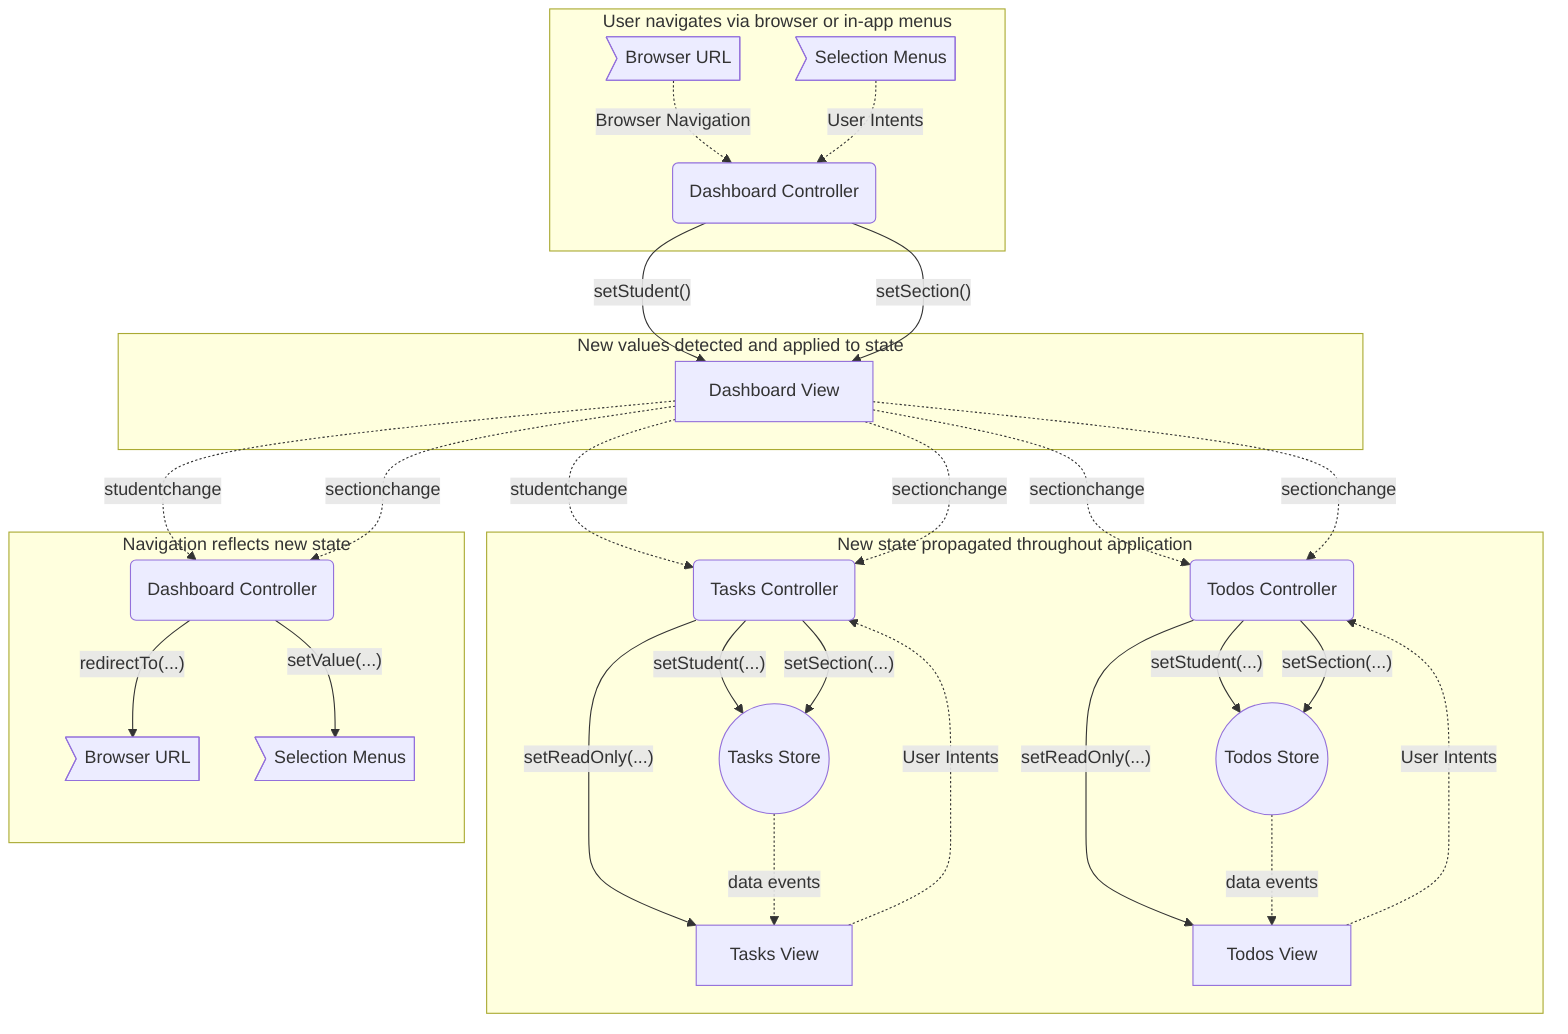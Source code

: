 graph TD
    NAV_HASH_IN>Browser URL]
    NAV_SELECTORS_IN>Selection Menus]
    NAV_HASH_OUT>Browser URL]
    NAV_SELECTORS_OUT>Selection Menus]

    CONTROLLER_MAIN_IN(Dashboard Controller)
    CONTROLLER_MAIN_OUT(Dashboard Controller)
    CONTROLLER_TASKS(Tasks Controller)
    CONTROLLER_TODOS(Todos Controller)

    STORE_TASKS((Tasks Store))
    STORE_TODOS((Todos Store))

    VIEW_MAIN[Dashboard View]
    VIEW_TASKS[Tasks View]
    VIEW_TODOS[Todos View]

    subgraph User navigates via browser or in-app menus
        NAV_HASH_IN -.-> |Browser Navigation| CONTROLLER_MAIN_IN
        NAV_SELECTORS_IN -.-> |User Intents| CONTROLLER_MAIN_IN
    end

    subgraph New values detected and applied to state
        CONTROLLER_MAIN_IN --> |"setStudent()"| VIEW_MAIN
        CONTROLLER_MAIN_IN --> |"setSection()"| VIEW_MAIN
    end

    subgraph New state propagated throughout application
        VIEW_MAIN -.-> |studentchange| CONTROLLER_TASKS
        VIEW_MAIN -.-> |sectionchange| CONTROLLER_TASKS
        VIEW_MAIN -.-> |sectionchange| CONTROLLER_TODOS
        VIEW_MAIN -.-> |sectionchange| CONTROLLER_TODOS

        CONTROLLER_TASKS --> |"setReadOnly(...)"| VIEW_TASKS
        CONTROLLER_TASKS --> |"setStudent(...)"| STORE_TASKS
        CONTROLLER_TASKS --> |"setSection(...)"| STORE_TASKS

        CONTROLLER_TODOS --> |"setReadOnly(...)"| VIEW_TODOS
        CONTROLLER_TODOS --> |"setStudent(...)"| STORE_TODOS
        CONTROLLER_TODOS --> |"setSection(...)"| STORE_TODOS

        STORE_TASKS -.-> |data events| VIEW_TASKS
        STORE_TODOS -.-> |data events| VIEW_TODOS

        VIEW_TASKS -.-> |User Intents| CONTROLLER_TASKS
        VIEW_TODOS -.-> |User Intents| CONTROLLER_TODOS
    end

    subgraph Navigation reflects new state
        VIEW_MAIN -.-> |studentchange| CONTROLLER_MAIN_OUT
        VIEW_MAIN -.-> |sectionchange| CONTROLLER_MAIN_OUT
        CONTROLLER_MAIN_OUT --> |"redirectTo(...)"| NAV_HASH_OUT
        CONTROLLER_MAIN_OUT --> |"setValue(...)"| NAV_SELECTORS_OUT
    end